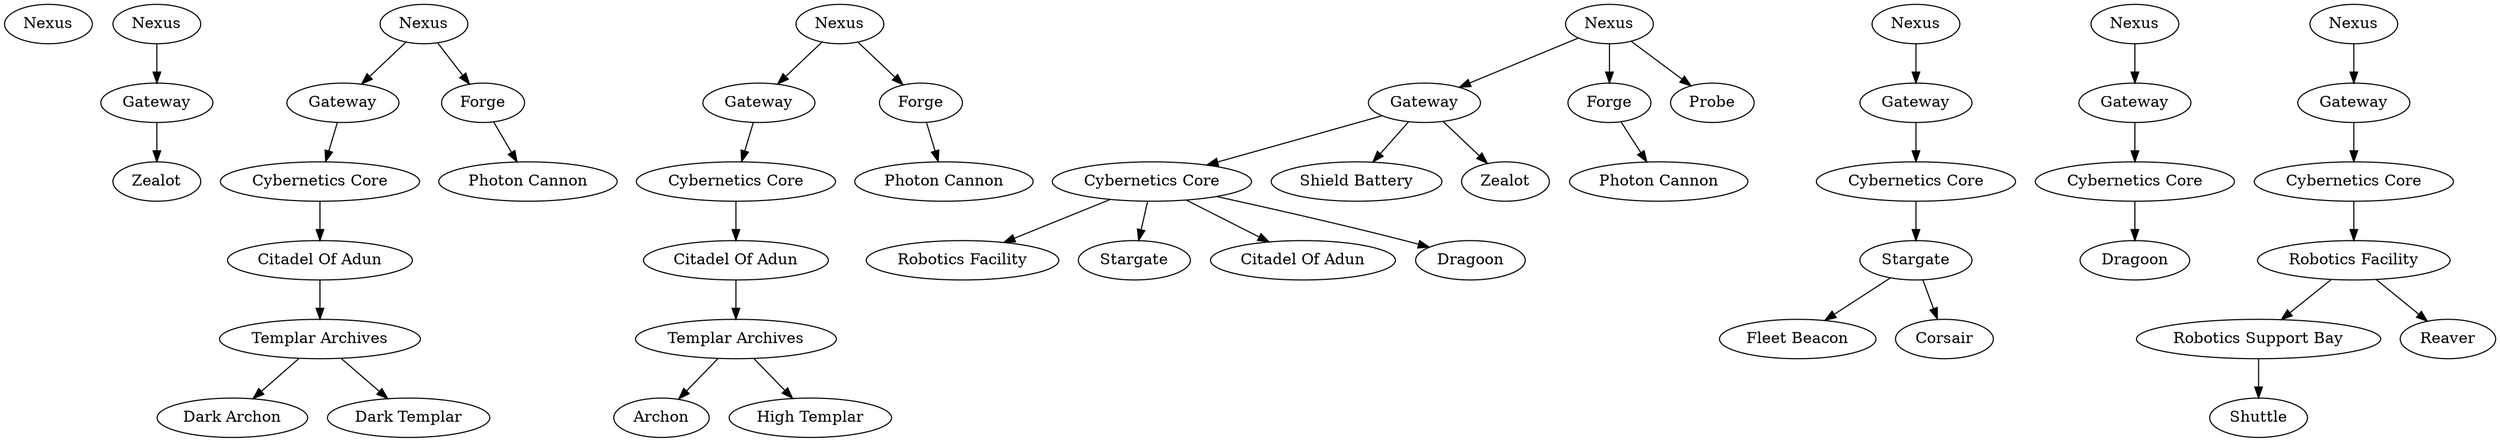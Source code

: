 digraph G {
0 [depth=0, label=Nexus, penwidth=1, strength=1, x=0, y=0, z=0];
1 [depth=0, label=Nexus, penwidth=1, strength=1, x=0, y=0, z=1];
2 [depth=1, label=Gateway, penwidth=1, strength=1, x=0, y=0.5, z=1];
3 [depth=2, label=Zealot, penwidth=1, strength=1, x=0, y=1, z=1];
4 [depth=0, label=Nexus, penwidth=1, strength=1, x=-0, y=0, z=0];
5 [depth=1, label=Gateway, penwidth=1, strength=1, x=-0.05, y=0, z=0];
6 [depth=1, label=Forge, penwidth=1, strength=1, x=-0.05, y=0, z=0];
7 [depth=2, label="Cybernetics Core", penwidth=1, strength=1, x=-0.1, y=0, z=0];
8 [depth=2, label="Photon Cannon", penwidth=1, strength=1, x=-0.1, y=0, z=0];
9 [depth=3, label="Citadel Of Adun", penwidth=1, strength=1, x=-0.15, y=0, z=0];
10 [depth=4, label="Templar Archives", penwidth=1, strength=1, x=-0.2, y=0, z=0];
11 [depth=5, label="Dark Archon", penwidth=1, strength=1, x=-0.25, y=0, z=0];
12 [depth=5, label="Dark Templar", penwidth=1, strength=1, x=-0.25, y=0, z=0];
13 [depth=0, label=Nexus, penwidth=1, strength=1, x=-0, y=0, z=0.5];
14 [depth=1, label=Gateway, penwidth=1, strength=1, x=-0.1, y=0, z=0.5];
15 [depth=1, label=Forge, penwidth=1, strength=1, x=-0.1, y=0, z=0.5];
16 [depth=2, label="Cybernetics Core", penwidth=1, strength=1, x=-0.2, y=0, z=0.5];
17 [depth=2, label="Photon Cannon", penwidth=1, strength=1, x=-0.2, y=0, z=0.5];
18 [depth=3, label="Citadel Of Adun", penwidth=1, strength=1, x=-0.3, y=0, z=0.5];
19 [depth=4, label="Templar Archives", penwidth=1, strength=1, x=-0.4, y=0, z=0.5];
20 [depth=5, label=Archon, penwidth=1, strength=1, x=-0.5, y=0, z=0.5];
21 [depth=5, label="High Templar", penwidth=1, strength=1, x=-0.5, y=0, z=0.5];
22 [depth=0, label=Nexus, penwidth=1, strength=1, x=0, y=0, z=0.75];
23 [depth=1, label=Gateway, penwidth=1, strength=1, x=0, y=0.333333, z=0.75];
24 [depth=1, label=Forge, penwidth=1, strength=1, x=0, y=0.333333, z=0.75];
25 [depth=1, label=Probe, penwidth=1, strength=1, x=0, y=0.333333, z=0.75];
26 [depth=2, label="Cybernetics Core", penwidth=1, strength=1, x=0, y=0.666667, z=0.75];
27 [depth=2, label="Shield Battery", penwidth=1, strength=1, x=0, y=0.666667, z=0.75];
28 [depth=2, label="Photon Cannon", penwidth=1, strength=1, x=0, y=0.666667, z=0.75];
29 [depth=2, label=Zealot, penwidth=1, strength=1, x=0, y=0.666667, z=0.75];
30 [depth=3, label="Robotics Facility", penwidth=1, strength=1, x=0, y=1, z=0.75];
31 [depth=3, label=Stargate, penwidth=1, strength=1, x=0, y=1, z=0.75];
32 [depth=3, label="Citadel Of Adun", penwidth=1, strength=1, x=0, y=1, z=0.75];
33 [depth=3, label=Dragoon, penwidth=1, strength=1, x=0, y=1, z=0.75];
34 [depth=0, label=Nexus, penwidth=1, strength=1, x=-0, y=0, z=-0.75];
35 [depth=1, label=Gateway, penwidth=1, strength=1, x=-0.25, y=0, z=-0.75];
36 [depth=2, label="Cybernetics Core", penwidth=1, strength=1, x=-0.5, y=0, z=-0.75];
37 [depth=3, label=Stargate, penwidth=1, strength=1, x=-0.75, y=0, z=-0.75];
38 [depth=4, label="Fleet Beacon", penwidth=1, strength=1, x=-1, y=0, z=-0.75];
39 [depth=4, label=Corsair, penwidth=1, strength=1, x=-1, y=0, z=-0.75];
40 [depth=0, label=Nexus, penwidth=1, strength=1, x=0, y=0, z=0.5];
41 [depth=1, label=Gateway, penwidth=1, strength=1, x=0, y=0, z=0.5];
42 [depth=2, label="Cybernetics Core", penwidth=1, strength=1, x=0, y=0, z=0.5];
43 [depth=3, label=Dragoon, penwidth=1, strength=1, x=0, y=0, z=0.5];
44 [depth=0, label=Nexus, penwidth=1, strength=1, x=0, y=0, z=-0.25];
45 [depth=1, label=Gateway, penwidth=1, strength=1, x=0.05, y=0, z=-0.25];
46 [depth=2, label="Cybernetics Core", penwidth=1, strength=1, x=0.1, y=0, z=-0.25];
47 [depth=3, label="Robotics Facility", penwidth=1, strength=1, x=0.15, y=0, z=-0.25];
48 [depth=4, label="Robotics Support Bay", penwidth=1, strength=1, x=0.2, y=0, z=-0.25];
49 [depth=4, label=Reaver, penwidth=1, strength=1, x=0.2, y=0, z=-0.25];
50 [depth=5, label=Shuttle, penwidth=1, strength=1, x=0.25, y=0, z=-0.25];
1->2 ;
2->3 ;
4->5 ;
4->6 ;
5->7 ;
6->8 ;
7->9 ;
9->10 ;
10->11 ;
10->12 ;
13->14 ;
13->15 ;
14->16 ;
15->17 ;
16->18 ;
18->19 ;
19->20 ;
19->21 ;
22->23 ;
22->24 ;
22->25 ;
23->26 ;
23->27 ;
24->28 ;
23->29 ;
26->30 ;
26->31 ;
26->32 ;
26->33 ;
34->35 ;
35->36 ;
36->37 ;
37->38 ;
37->39 ;
40->41 ;
41->42 ;
42->43 ;
44->45 ;
45->46 ;
46->47 ;
47->48 ;
47->49 ;
48->50 ;
}
